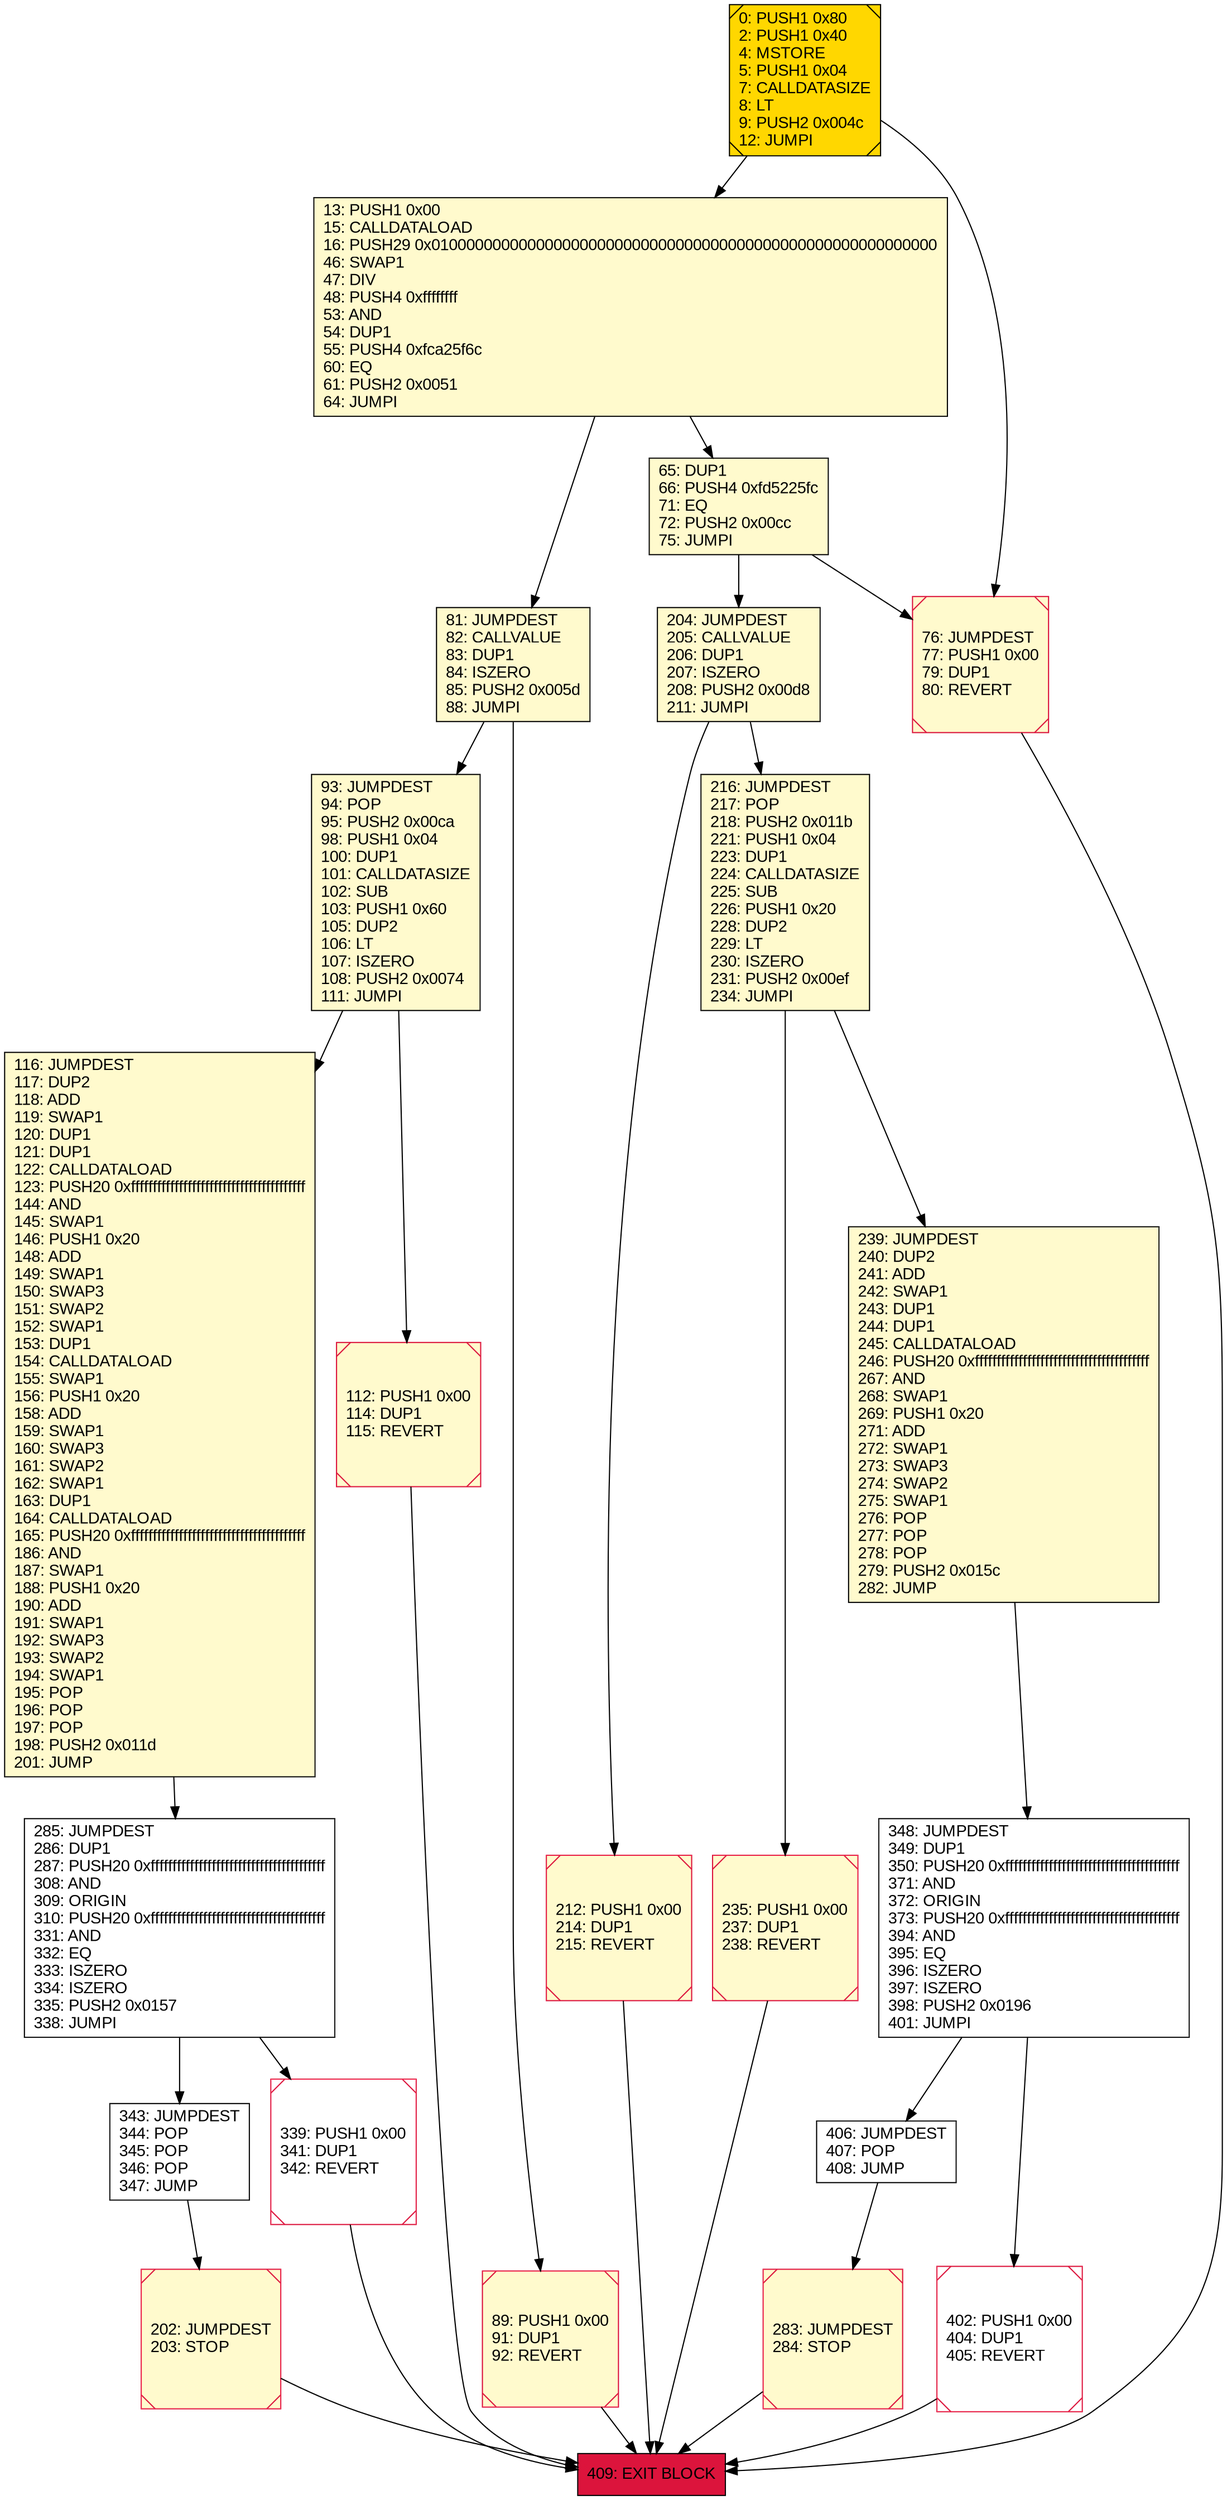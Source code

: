 digraph G {
bgcolor=transparent rankdir=UD;
node [shape=box style=filled color=black fillcolor=white fontname=arial fontcolor=black];
13 [label="13: PUSH1 0x00\l15: CALLDATALOAD\l16: PUSH29 0x0100000000000000000000000000000000000000000000000000000000\l46: SWAP1\l47: DIV\l48: PUSH4 0xffffffff\l53: AND\l54: DUP1\l55: PUSH4 0xfca25f6c\l60: EQ\l61: PUSH2 0x0051\l64: JUMPI\l" fillcolor=lemonchiffon ];
0 [label="0: PUSH1 0x80\l2: PUSH1 0x40\l4: MSTORE\l5: PUSH1 0x04\l7: CALLDATASIZE\l8: LT\l9: PUSH2 0x004c\l12: JUMPI\l" fillcolor=lemonchiffon shape=Msquare fillcolor=gold ];
76 [label="76: JUMPDEST\l77: PUSH1 0x00\l79: DUP1\l80: REVERT\l" fillcolor=lemonchiffon shape=Msquare color=crimson ];
65 [label="65: DUP1\l66: PUSH4 0xfd5225fc\l71: EQ\l72: PUSH2 0x00cc\l75: JUMPI\l" fillcolor=lemonchiffon ];
93 [label="93: JUMPDEST\l94: POP\l95: PUSH2 0x00ca\l98: PUSH1 0x04\l100: DUP1\l101: CALLDATASIZE\l102: SUB\l103: PUSH1 0x60\l105: DUP2\l106: LT\l107: ISZERO\l108: PUSH2 0x0074\l111: JUMPI\l" fillcolor=lemonchiffon ];
235 [label="235: PUSH1 0x00\l237: DUP1\l238: REVERT\l" fillcolor=lemonchiffon shape=Msquare color=crimson ];
81 [label="81: JUMPDEST\l82: CALLVALUE\l83: DUP1\l84: ISZERO\l85: PUSH2 0x005d\l88: JUMPI\l" fillcolor=lemonchiffon ];
285 [label="285: JUMPDEST\l286: DUP1\l287: PUSH20 0xffffffffffffffffffffffffffffffffffffffff\l308: AND\l309: ORIGIN\l310: PUSH20 0xffffffffffffffffffffffffffffffffffffffff\l331: AND\l332: EQ\l333: ISZERO\l334: ISZERO\l335: PUSH2 0x0157\l338: JUMPI\l" ];
283 [label="283: JUMPDEST\l284: STOP\l" fillcolor=lemonchiffon shape=Msquare color=crimson ];
112 [label="112: PUSH1 0x00\l114: DUP1\l115: REVERT\l" fillcolor=lemonchiffon shape=Msquare color=crimson ];
406 [label="406: JUMPDEST\l407: POP\l408: JUMP\l" ];
348 [label="348: JUMPDEST\l349: DUP1\l350: PUSH20 0xffffffffffffffffffffffffffffffffffffffff\l371: AND\l372: ORIGIN\l373: PUSH20 0xffffffffffffffffffffffffffffffffffffffff\l394: AND\l395: EQ\l396: ISZERO\l397: ISZERO\l398: PUSH2 0x0196\l401: JUMPI\l" ];
339 [label="339: PUSH1 0x00\l341: DUP1\l342: REVERT\l" shape=Msquare color=crimson ];
116 [label="116: JUMPDEST\l117: DUP2\l118: ADD\l119: SWAP1\l120: DUP1\l121: DUP1\l122: CALLDATALOAD\l123: PUSH20 0xffffffffffffffffffffffffffffffffffffffff\l144: AND\l145: SWAP1\l146: PUSH1 0x20\l148: ADD\l149: SWAP1\l150: SWAP3\l151: SWAP2\l152: SWAP1\l153: DUP1\l154: CALLDATALOAD\l155: SWAP1\l156: PUSH1 0x20\l158: ADD\l159: SWAP1\l160: SWAP3\l161: SWAP2\l162: SWAP1\l163: DUP1\l164: CALLDATALOAD\l165: PUSH20 0xffffffffffffffffffffffffffffffffffffffff\l186: AND\l187: SWAP1\l188: PUSH1 0x20\l190: ADD\l191: SWAP1\l192: SWAP3\l193: SWAP2\l194: SWAP1\l195: POP\l196: POP\l197: POP\l198: PUSH2 0x011d\l201: JUMP\l" fillcolor=lemonchiffon ];
402 [label="402: PUSH1 0x00\l404: DUP1\l405: REVERT\l" shape=Msquare color=crimson ];
212 [label="212: PUSH1 0x00\l214: DUP1\l215: REVERT\l" fillcolor=lemonchiffon shape=Msquare color=crimson ];
204 [label="204: JUMPDEST\l205: CALLVALUE\l206: DUP1\l207: ISZERO\l208: PUSH2 0x00d8\l211: JUMPI\l" fillcolor=lemonchiffon ];
343 [label="343: JUMPDEST\l344: POP\l345: POP\l346: POP\l347: JUMP\l" ];
89 [label="89: PUSH1 0x00\l91: DUP1\l92: REVERT\l" fillcolor=lemonchiffon shape=Msquare color=crimson ];
409 [label="409: EXIT BLOCK\l" fillcolor=crimson ];
239 [label="239: JUMPDEST\l240: DUP2\l241: ADD\l242: SWAP1\l243: DUP1\l244: DUP1\l245: CALLDATALOAD\l246: PUSH20 0xffffffffffffffffffffffffffffffffffffffff\l267: AND\l268: SWAP1\l269: PUSH1 0x20\l271: ADD\l272: SWAP1\l273: SWAP3\l274: SWAP2\l275: SWAP1\l276: POP\l277: POP\l278: POP\l279: PUSH2 0x015c\l282: JUMP\l" fillcolor=lemonchiffon ];
216 [label="216: JUMPDEST\l217: POP\l218: PUSH2 0x011b\l221: PUSH1 0x04\l223: DUP1\l224: CALLDATASIZE\l225: SUB\l226: PUSH1 0x20\l228: DUP2\l229: LT\l230: ISZERO\l231: PUSH2 0x00ef\l234: JUMPI\l" fillcolor=lemonchiffon ];
202 [label="202: JUMPDEST\l203: STOP\l" fillcolor=lemonchiffon shape=Msquare color=crimson ];
65 -> 76;
204 -> 212;
202 -> 409;
112 -> 409;
0 -> 13;
76 -> 409;
216 -> 235;
235 -> 409;
283 -> 409;
116 -> 285;
0 -> 76;
89 -> 409;
216 -> 239;
348 -> 402;
81 -> 93;
348 -> 406;
239 -> 348;
343 -> 202;
402 -> 409;
339 -> 409;
13 -> 81;
212 -> 409;
204 -> 216;
13 -> 65;
81 -> 89;
93 -> 112;
93 -> 116;
285 -> 343;
285 -> 339;
406 -> 283;
65 -> 204;
}